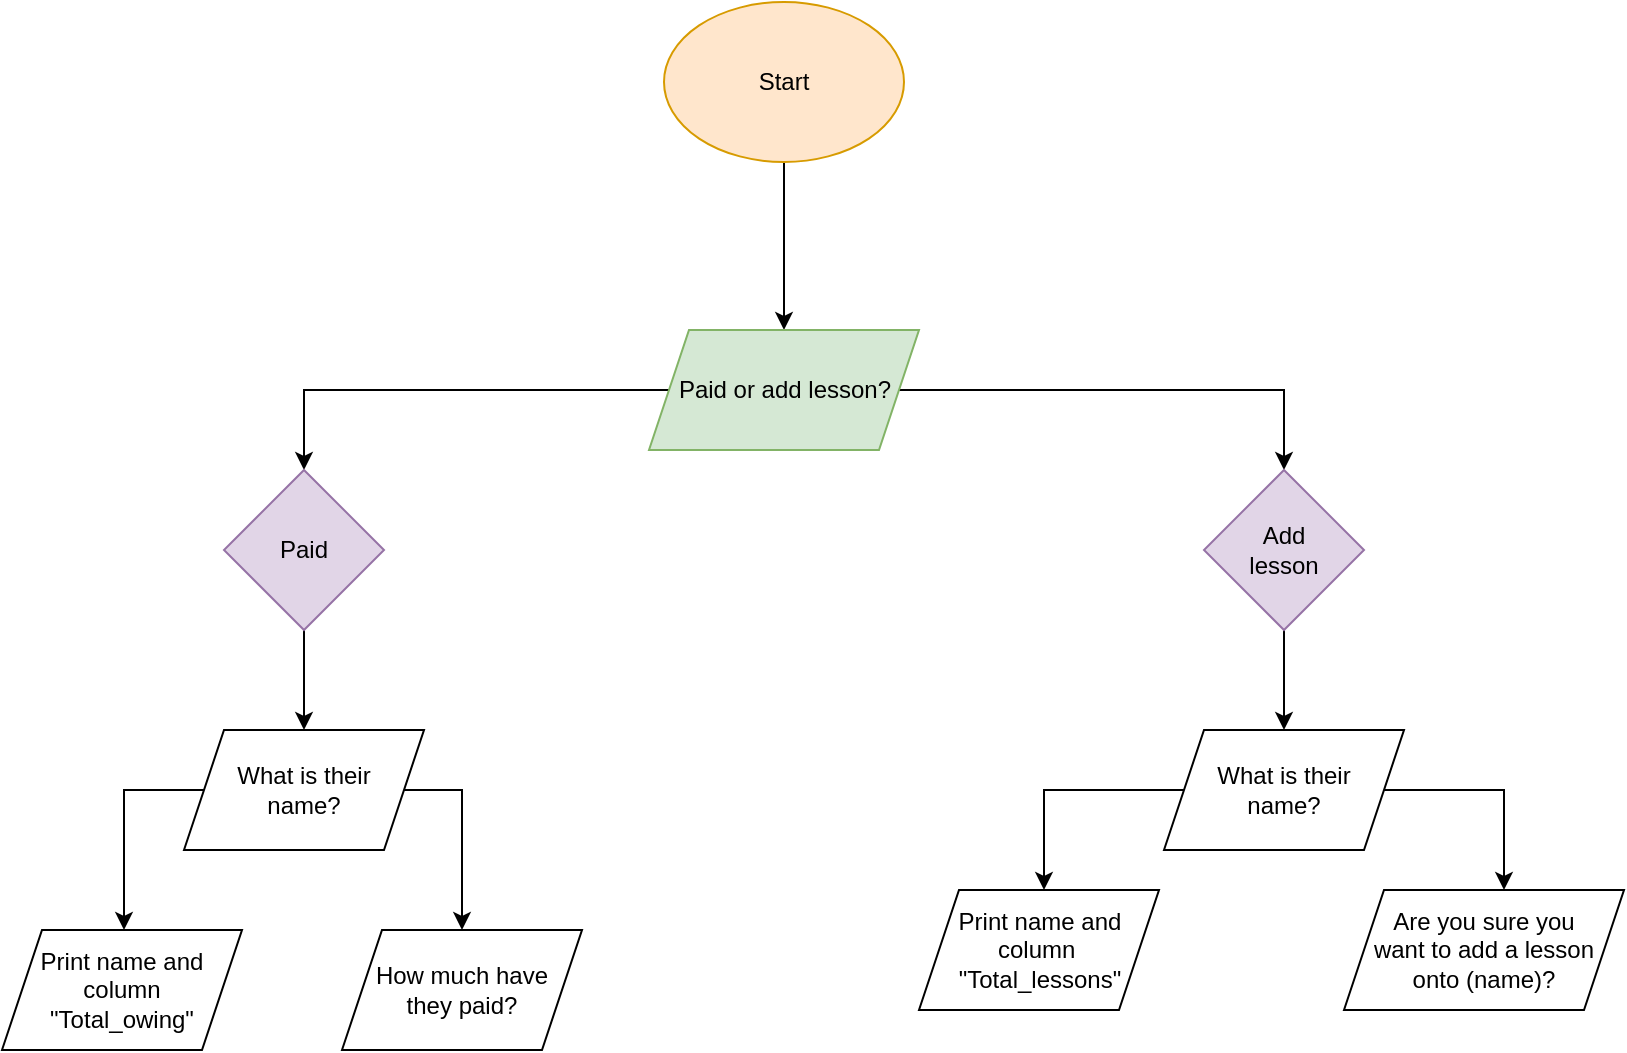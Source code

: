 <mxfile version="14.4.9" type="github">
  <diagram id="C5RBs43oDa-KdzZeNtuy" name="Page-1">
    <mxGraphModel dx="2249" dy="762" grid="1" gridSize="10" guides="1" tooltips="1" connect="1" arrows="1" fold="1" page="1" pageScale="1" pageWidth="827" pageHeight="1169" background="#ffffff" math="0" shadow="0">
      <root>
        <mxCell id="WIyWlLk6GJQsqaUBKTNV-0" />
        <mxCell id="WIyWlLk6GJQsqaUBKTNV-1" parent="WIyWlLk6GJQsqaUBKTNV-0" />
        <mxCell id="orjA0yuQjfeGj3O9_unj-0" style="edgeStyle=orthogonalEdgeStyle;rounded=0;orthogonalLoop=1;jettySize=auto;html=1;entryX=0.5;entryY=0;entryDx=0;entryDy=0;" edge="1" parent="WIyWlLk6GJQsqaUBKTNV-1" source="1KBEaMseaGVfL4JaP0UH-7" target="1KBEaMseaGVfL4JaP0UH-8">
          <mxGeometry relative="1" as="geometry" />
        </mxCell>
        <mxCell id="1KBEaMseaGVfL4JaP0UH-7" value="Start" style="ellipse;whiteSpace=wrap;html=1;fillColor=#ffe6cc;strokeColor=#d79b00;" parent="WIyWlLk6GJQsqaUBKTNV-1" vertex="1">
          <mxGeometry x="330" y="6" width="120" height="80" as="geometry" />
        </mxCell>
        <mxCell id="orjA0yuQjfeGj3O9_unj-1" style="edgeStyle=orthogonalEdgeStyle;rounded=0;orthogonalLoop=1;jettySize=auto;html=1;exitX=0;exitY=0.5;exitDx=0;exitDy=0;" edge="1" parent="WIyWlLk6GJQsqaUBKTNV-1" source="1KBEaMseaGVfL4JaP0UH-8" target="orjA0yuQjfeGj3O9_unj-3">
          <mxGeometry relative="1" as="geometry">
            <mxPoint x="70" y="320" as="targetPoint" />
            <mxPoint x="242.5" y="200" as="sourcePoint" />
          </mxGeometry>
        </mxCell>
        <mxCell id="orjA0yuQjfeGj3O9_unj-2" style="edgeStyle=orthogonalEdgeStyle;rounded=0;orthogonalLoop=1;jettySize=auto;html=1;" edge="1" parent="WIyWlLk6GJQsqaUBKTNV-1" source="1KBEaMseaGVfL4JaP0UH-8" target="orjA0yuQjfeGj3O9_unj-4">
          <mxGeometry relative="1" as="geometry">
            <mxPoint x="650" y="320" as="targetPoint" />
          </mxGeometry>
        </mxCell>
        <mxCell id="1KBEaMseaGVfL4JaP0UH-8" value="Paid or add lesson?" style="shape=parallelogram;perimeter=parallelogramPerimeter;whiteSpace=wrap;html=1;fixedSize=1;fillColor=#d5e8d4;strokeColor=#82b366;" parent="WIyWlLk6GJQsqaUBKTNV-1" vertex="1">
          <mxGeometry x="322.5" y="170" width="135" height="60" as="geometry" />
        </mxCell>
        <mxCell id="orjA0yuQjfeGj3O9_unj-5" style="edgeStyle=orthogonalEdgeStyle;rounded=0;orthogonalLoop=1;jettySize=auto;html=1;" edge="1" parent="WIyWlLk6GJQsqaUBKTNV-1" source="orjA0yuQjfeGj3O9_unj-3" target="orjA0yuQjfeGj3O9_unj-6">
          <mxGeometry relative="1" as="geometry">
            <mxPoint x="150" y="400" as="targetPoint" />
          </mxGeometry>
        </mxCell>
        <mxCell id="orjA0yuQjfeGj3O9_unj-3" value="Paid" style="rhombus;whiteSpace=wrap;html=1;fillColor=#e1d5e7;strokeColor=#9673a6;" vertex="1" parent="WIyWlLk6GJQsqaUBKTNV-1">
          <mxGeometry x="110" y="240" width="80" height="80" as="geometry" />
        </mxCell>
        <mxCell id="orjA0yuQjfeGj3O9_unj-8" style="edgeStyle=orthogonalEdgeStyle;rounded=0;orthogonalLoop=1;jettySize=auto;html=1;entryX=0.5;entryY=0;entryDx=0;entryDy=0;" edge="1" parent="WIyWlLk6GJQsqaUBKTNV-1" source="orjA0yuQjfeGj3O9_unj-4" target="orjA0yuQjfeGj3O9_unj-7">
          <mxGeometry relative="1" as="geometry" />
        </mxCell>
        <mxCell id="orjA0yuQjfeGj3O9_unj-4" value="Add &lt;br&gt;lesson" style="rhombus;whiteSpace=wrap;html=1;fillColor=#e1d5e7;strokeColor=#9673a6;" vertex="1" parent="WIyWlLk6GJQsqaUBKTNV-1">
          <mxGeometry x="600" y="240" width="80" height="80" as="geometry" />
        </mxCell>
        <mxCell id="orjA0yuQjfeGj3O9_unj-12" style="edgeStyle=orthogonalEdgeStyle;rounded=0;orthogonalLoop=1;jettySize=auto;html=1;" edge="1" parent="WIyWlLk6GJQsqaUBKTNV-1" source="orjA0yuQjfeGj3O9_unj-6" target="orjA0yuQjfeGj3O9_unj-11">
          <mxGeometry relative="1" as="geometry">
            <Array as="points">
              <mxPoint x="60" y="400" />
            </Array>
          </mxGeometry>
        </mxCell>
        <mxCell id="orjA0yuQjfeGj3O9_unj-13" style="edgeStyle=orthogonalEdgeStyle;rounded=0;orthogonalLoop=1;jettySize=auto;html=1;exitX=1;exitY=0.5;exitDx=0;exitDy=0;entryX=0.5;entryY=0;entryDx=0;entryDy=0;" edge="1" parent="WIyWlLk6GJQsqaUBKTNV-1" source="orjA0yuQjfeGj3O9_unj-6" target="orjA0yuQjfeGj3O9_unj-16">
          <mxGeometry relative="1" as="geometry">
            <mxPoint x="270" y="430" as="targetPoint" />
            <Array as="points">
              <mxPoint x="229" y="400" />
            </Array>
          </mxGeometry>
        </mxCell>
        <mxCell id="orjA0yuQjfeGj3O9_unj-6" value="What is their &lt;br&gt;name?" style="shape=parallelogram;perimeter=parallelogramPerimeter;whiteSpace=wrap;html=1;fixedSize=1;" vertex="1" parent="WIyWlLk6GJQsqaUBKTNV-1">
          <mxGeometry x="90" y="370" width="120" height="60" as="geometry" />
        </mxCell>
        <mxCell id="orjA0yuQjfeGj3O9_unj-14" style="edgeStyle=orthogonalEdgeStyle;rounded=0;orthogonalLoop=1;jettySize=auto;html=1;" edge="1" parent="WIyWlLk6GJQsqaUBKTNV-1" source="orjA0yuQjfeGj3O9_unj-7" target="orjA0yuQjfeGj3O9_unj-17">
          <mxGeometry relative="1" as="geometry">
            <mxPoint x="550" y="480" as="targetPoint" />
            <Array as="points">
              <mxPoint x="520" y="400" />
            </Array>
          </mxGeometry>
        </mxCell>
        <mxCell id="orjA0yuQjfeGj3O9_unj-15" style="edgeStyle=orthogonalEdgeStyle;rounded=0;orthogonalLoop=1;jettySize=auto;html=1;" edge="1" parent="WIyWlLk6GJQsqaUBKTNV-1" source="orjA0yuQjfeGj3O9_unj-7" target="orjA0yuQjfeGj3O9_unj-18">
          <mxGeometry relative="1" as="geometry">
            <mxPoint x="750" y="480" as="targetPoint" />
            <Array as="points">
              <mxPoint x="750" y="400" />
            </Array>
          </mxGeometry>
        </mxCell>
        <mxCell id="orjA0yuQjfeGj3O9_unj-7" value="What is their &lt;br&gt;name?" style="shape=parallelogram;perimeter=parallelogramPerimeter;whiteSpace=wrap;html=1;fixedSize=1;" vertex="1" parent="WIyWlLk6GJQsqaUBKTNV-1">
          <mxGeometry x="580" y="370" width="120" height="60" as="geometry" />
        </mxCell>
        <mxCell id="orjA0yuQjfeGj3O9_unj-11" value="Print name and column &lt;br&gt;&quot;Total_owing&quot;" style="shape=parallelogram;perimeter=parallelogramPerimeter;whiteSpace=wrap;html=1;fixedSize=1;" vertex="1" parent="WIyWlLk6GJQsqaUBKTNV-1">
          <mxGeometry x="-1" y="470" width="120" height="60" as="geometry" />
        </mxCell>
        <mxCell id="orjA0yuQjfeGj3O9_unj-16" value="How much have&lt;br&gt;they paid?" style="shape=parallelogram;perimeter=parallelogramPerimeter;whiteSpace=wrap;html=1;fixedSize=1;" vertex="1" parent="WIyWlLk6GJQsqaUBKTNV-1">
          <mxGeometry x="169" y="470" width="120" height="60" as="geometry" />
        </mxCell>
        <mxCell id="orjA0yuQjfeGj3O9_unj-17" value="Print name and column&amp;nbsp;&lt;br&gt;&quot;Total_lessons&quot;" style="shape=parallelogram;perimeter=parallelogramPerimeter;whiteSpace=wrap;html=1;fixedSize=1;" vertex="1" parent="WIyWlLk6GJQsqaUBKTNV-1">
          <mxGeometry x="457.5" y="450" width="120" height="60" as="geometry" />
        </mxCell>
        <mxCell id="orjA0yuQjfeGj3O9_unj-18" value="Are you sure you &lt;br&gt;want to add a lesson &lt;br&gt;onto (name)?" style="shape=parallelogram;perimeter=parallelogramPerimeter;whiteSpace=wrap;html=1;fixedSize=1;" vertex="1" parent="WIyWlLk6GJQsqaUBKTNV-1">
          <mxGeometry x="670" y="450" width="140" height="60" as="geometry" />
        </mxCell>
      </root>
    </mxGraphModel>
  </diagram>
</mxfile>
